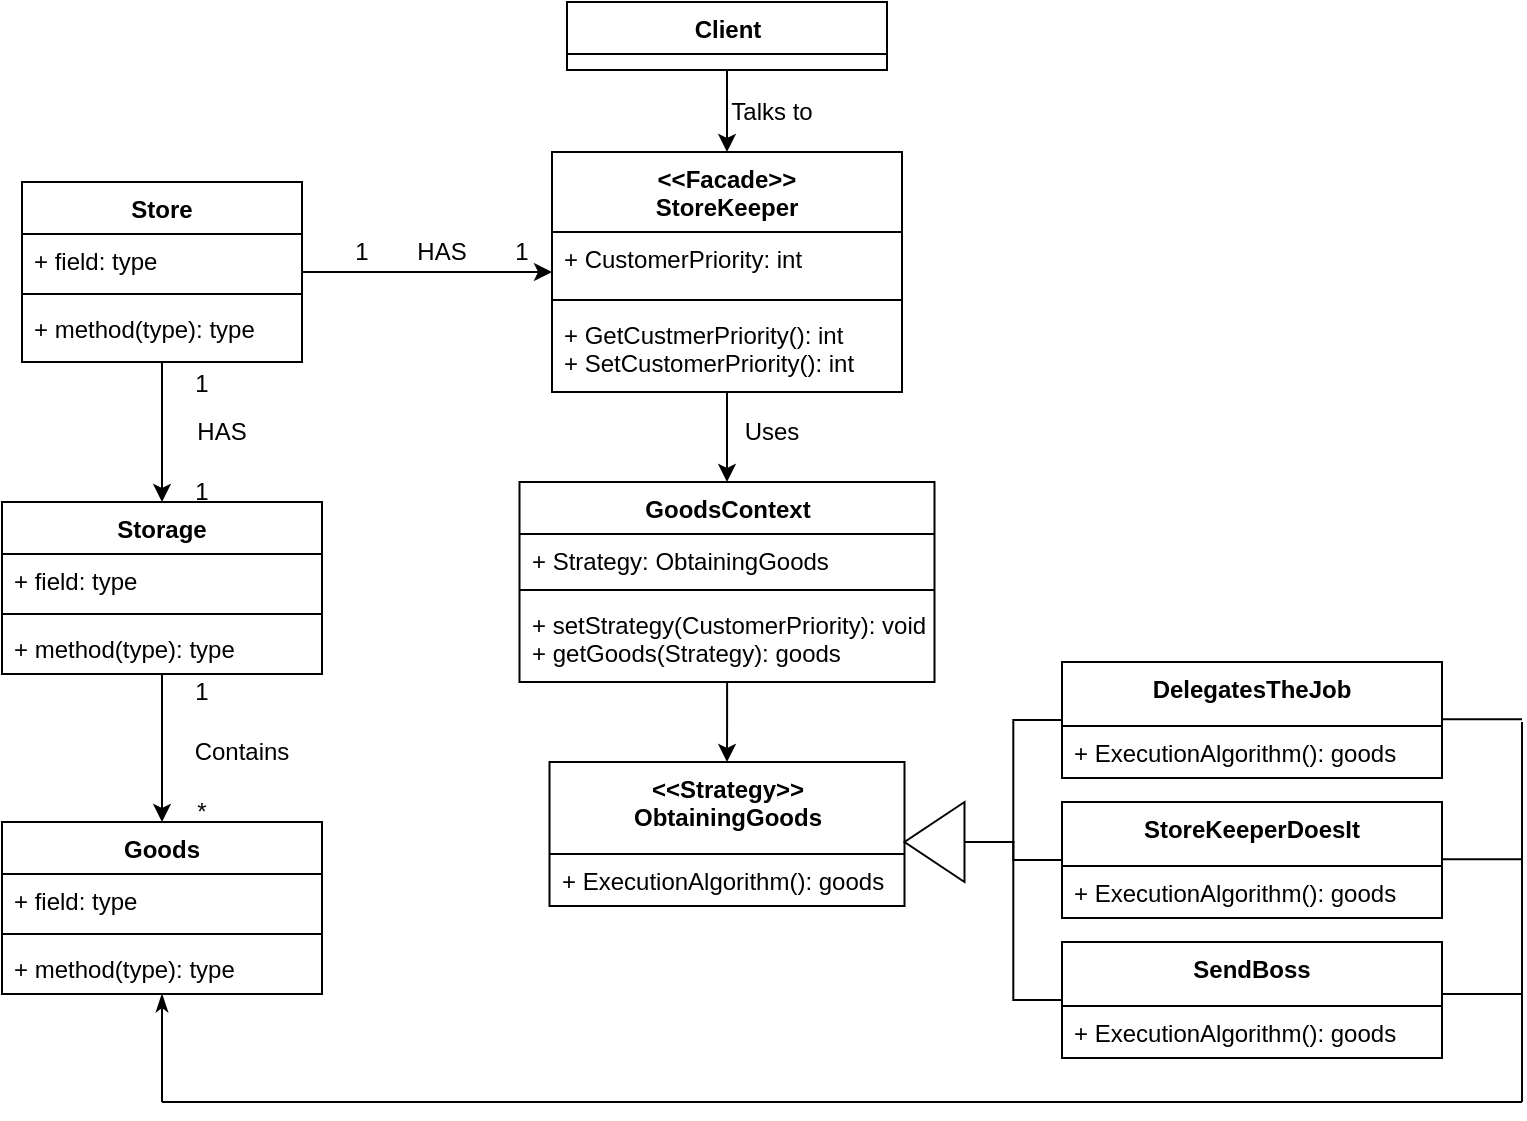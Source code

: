 <mxfile version="26.2.8">
  <diagram name="Page-1" id="lTz5nP-tUjFTOljm6sv4">
    <mxGraphModel dx="1156" dy="631" grid="1" gridSize="10" guides="1" tooltips="1" connect="1" arrows="1" fold="1" page="1" pageScale="1" pageWidth="850" pageHeight="1100" math="0" shadow="0">
      <root>
        <mxCell id="0" />
        <mxCell id="1" parent="0" />
        <mxCell id="2uCwENdU8odczXJO0P9R-1" value="&lt;div&gt;&amp;lt;&amp;lt;Facade&amp;gt;&amp;gt;&lt;/div&gt;StoreKeeper" style="swimlane;fontStyle=1;align=center;verticalAlign=top;childLayout=stackLayout;horizontal=1;startSize=40;horizontalStack=0;resizeParent=1;resizeParentMax=0;resizeLast=0;collapsible=1;marginBottom=0;whiteSpace=wrap;html=1;" vertex="1" parent="1">
          <mxGeometry x="345" y="225" width="175" height="120" as="geometry">
            <mxRectangle x="345" y="235" width="110" height="40" as="alternateBounds" />
          </mxGeometry>
        </mxCell>
        <mxCell id="2uCwENdU8odczXJO0P9R-2" value="+ CustomerPriority: int" style="text;strokeColor=none;fillColor=none;align=left;verticalAlign=top;spacingLeft=4;spacingRight=4;overflow=hidden;rotatable=0;points=[[0,0.5],[1,0.5]];portConstraint=eastwest;whiteSpace=wrap;html=1;" vertex="1" parent="2uCwENdU8odczXJO0P9R-1">
          <mxGeometry y="40" width="175" height="30" as="geometry" />
        </mxCell>
        <mxCell id="2uCwENdU8odczXJO0P9R-3" value="" style="line;strokeWidth=1;fillColor=none;align=left;verticalAlign=middle;spacingTop=-1;spacingLeft=3;spacingRight=3;rotatable=0;labelPosition=right;points=[];portConstraint=eastwest;strokeColor=inherit;" vertex="1" parent="2uCwENdU8odczXJO0P9R-1">
          <mxGeometry y="70" width="175" height="8" as="geometry" />
        </mxCell>
        <mxCell id="2uCwENdU8odczXJO0P9R-4" value="+ GetCustmerPriority(): int&lt;div&gt;+ SetCustomerPriority(): int&lt;/div&gt;" style="text;strokeColor=none;fillColor=none;align=left;verticalAlign=top;spacingLeft=4;spacingRight=4;overflow=hidden;rotatable=0;points=[[0,0.5],[1,0.5]];portConstraint=eastwest;whiteSpace=wrap;html=1;" vertex="1" parent="2uCwENdU8odczXJO0P9R-1">
          <mxGeometry y="78" width="175" height="42" as="geometry" />
        </mxCell>
        <mxCell id="2uCwENdU8odczXJO0P9R-38" style="edgeStyle=orthogonalEdgeStyle;rounded=0;orthogonalLoop=1;jettySize=auto;html=1;entryX=0.5;entryY=0;entryDx=0;entryDy=0;" edge="1" parent="1" source="2uCwENdU8odczXJO0P9R-5" target="2uCwENdU8odczXJO0P9R-1">
          <mxGeometry relative="1" as="geometry" />
        </mxCell>
        <mxCell id="2uCwENdU8odczXJO0P9R-5" value="Client" style="swimlane;fontStyle=1;align=center;verticalAlign=top;childLayout=stackLayout;horizontal=1;startSize=26;horizontalStack=0;resizeParent=1;resizeParentMax=0;resizeLast=0;collapsible=1;marginBottom=0;whiteSpace=wrap;html=1;" vertex="1" parent="1">
          <mxGeometry x="352.5" y="150" width="160" height="34" as="geometry">
            <mxRectangle x="390" y="140" width="70" height="30" as="alternateBounds" />
          </mxGeometry>
        </mxCell>
        <mxCell id="2uCwENdU8odczXJO0P9R-17" style="edgeStyle=orthogonalEdgeStyle;rounded=0;orthogonalLoop=1;jettySize=auto;html=1;" edge="1" parent="1" source="2uCwENdU8odczXJO0P9R-9" target="2uCwENdU8odczXJO0P9R-1">
          <mxGeometry relative="1" as="geometry" />
        </mxCell>
        <mxCell id="2uCwENdU8odczXJO0P9R-23" style="edgeStyle=orthogonalEdgeStyle;rounded=0;orthogonalLoop=1;jettySize=auto;html=1;entryX=0.5;entryY=0;entryDx=0;entryDy=0;" edge="1" parent="1" source="2uCwENdU8odczXJO0P9R-9" target="2uCwENdU8odczXJO0P9R-13">
          <mxGeometry relative="1" as="geometry" />
        </mxCell>
        <mxCell id="2uCwENdU8odczXJO0P9R-9" value="Store" style="swimlane;fontStyle=1;align=center;verticalAlign=top;childLayout=stackLayout;horizontal=1;startSize=26;horizontalStack=0;resizeParent=1;resizeParentMax=0;resizeLast=0;collapsible=1;marginBottom=0;whiteSpace=wrap;html=1;" vertex="1" parent="1">
          <mxGeometry x="80" y="240" width="140" height="90" as="geometry" />
        </mxCell>
        <mxCell id="2uCwENdU8odczXJO0P9R-10" value="+ field: type" style="text;strokeColor=none;fillColor=none;align=left;verticalAlign=top;spacingLeft=4;spacingRight=4;overflow=hidden;rotatable=0;points=[[0,0.5],[1,0.5]];portConstraint=eastwest;whiteSpace=wrap;html=1;" vertex="1" parent="2uCwENdU8odczXJO0P9R-9">
          <mxGeometry y="26" width="140" height="26" as="geometry" />
        </mxCell>
        <mxCell id="2uCwENdU8odczXJO0P9R-11" value="" style="line;strokeWidth=1;fillColor=none;align=left;verticalAlign=middle;spacingTop=-1;spacingLeft=3;spacingRight=3;rotatable=0;labelPosition=right;points=[];portConstraint=eastwest;strokeColor=inherit;" vertex="1" parent="2uCwENdU8odczXJO0P9R-9">
          <mxGeometry y="52" width="140" height="8" as="geometry" />
        </mxCell>
        <mxCell id="2uCwENdU8odczXJO0P9R-12" value="+ method(type): type" style="text;strokeColor=none;fillColor=none;align=left;verticalAlign=top;spacingLeft=4;spacingRight=4;overflow=hidden;rotatable=0;points=[[0,0.5],[1,0.5]];portConstraint=eastwest;whiteSpace=wrap;html=1;" vertex="1" parent="2uCwENdU8odczXJO0P9R-9">
          <mxGeometry y="60" width="140" height="30" as="geometry" />
        </mxCell>
        <mxCell id="2uCwENdU8odczXJO0P9R-36" style="edgeStyle=orthogonalEdgeStyle;rounded=0;orthogonalLoop=1;jettySize=auto;html=1;entryX=0.5;entryY=0;entryDx=0;entryDy=0;" edge="1" parent="1" source="2uCwENdU8odczXJO0P9R-13" target="2uCwENdU8odczXJO0P9R-28">
          <mxGeometry relative="1" as="geometry" />
        </mxCell>
        <mxCell id="2uCwENdU8odczXJO0P9R-13" value="Storage" style="swimlane;fontStyle=1;align=center;verticalAlign=top;childLayout=stackLayout;horizontal=1;startSize=26;horizontalStack=0;resizeParent=1;resizeParentMax=0;resizeLast=0;collapsible=1;marginBottom=0;whiteSpace=wrap;html=1;" vertex="1" parent="1">
          <mxGeometry x="70" y="400" width="160" height="86" as="geometry" />
        </mxCell>
        <mxCell id="2uCwENdU8odczXJO0P9R-14" value="+ field: type" style="text;strokeColor=none;fillColor=none;align=left;verticalAlign=top;spacingLeft=4;spacingRight=4;overflow=hidden;rotatable=0;points=[[0,0.5],[1,0.5]];portConstraint=eastwest;whiteSpace=wrap;html=1;" vertex="1" parent="2uCwENdU8odczXJO0P9R-13">
          <mxGeometry y="26" width="160" height="26" as="geometry" />
        </mxCell>
        <mxCell id="2uCwENdU8odczXJO0P9R-15" value="" style="line;strokeWidth=1;fillColor=none;align=left;verticalAlign=middle;spacingTop=-1;spacingLeft=3;spacingRight=3;rotatable=0;labelPosition=right;points=[];portConstraint=eastwest;strokeColor=inherit;" vertex="1" parent="2uCwENdU8odczXJO0P9R-13">
          <mxGeometry y="52" width="160" height="8" as="geometry" />
        </mxCell>
        <mxCell id="2uCwENdU8odczXJO0P9R-16" value="+ method(type): type" style="text;strokeColor=none;fillColor=none;align=left;verticalAlign=top;spacingLeft=4;spacingRight=4;overflow=hidden;rotatable=0;points=[[0,0.5],[1,0.5]];portConstraint=eastwest;whiteSpace=wrap;html=1;" vertex="1" parent="2uCwENdU8odczXJO0P9R-13">
          <mxGeometry y="60" width="160" height="26" as="geometry" />
        </mxCell>
        <mxCell id="2uCwENdU8odczXJO0P9R-21" value="" style="group" vertex="1" connectable="0" parent="1">
          <mxGeometry x="220" y="260" width="140" height="30" as="geometry" />
        </mxCell>
        <mxCell id="2uCwENdU8odczXJO0P9R-18" value="1" style="text;html=1;align=center;verticalAlign=middle;whiteSpace=wrap;rounded=0;" vertex="1" parent="2uCwENdU8odczXJO0P9R-21">
          <mxGeometry width="60" height="30" as="geometry" />
        </mxCell>
        <mxCell id="2uCwENdU8odczXJO0P9R-19" value="1" style="text;html=1;align=center;verticalAlign=middle;whiteSpace=wrap;rounded=0;" vertex="1" parent="2uCwENdU8odczXJO0P9R-21">
          <mxGeometry x="80" width="60" height="30" as="geometry" />
        </mxCell>
        <mxCell id="2uCwENdU8odczXJO0P9R-20" value="HAS" style="text;html=1;align=center;verticalAlign=middle;whiteSpace=wrap;rounded=0;" vertex="1" parent="2uCwENdU8odczXJO0P9R-21">
          <mxGeometry x="40" width="60" height="30" as="geometry" />
        </mxCell>
        <mxCell id="2uCwENdU8odczXJO0P9R-25" value="1" style="text;html=1;align=center;verticalAlign=middle;whiteSpace=wrap;rounded=0;" vertex="1" parent="1">
          <mxGeometry x="140" y="326" width="60" height="30" as="geometry" />
        </mxCell>
        <mxCell id="2uCwENdU8odczXJO0P9R-26" value="1" style="text;html=1;align=center;verticalAlign=middle;whiteSpace=wrap;rounded=0;" vertex="1" parent="1">
          <mxGeometry x="140" y="380" width="60" height="30" as="geometry" />
        </mxCell>
        <mxCell id="2uCwENdU8odczXJO0P9R-27" value="HAS" style="text;html=1;align=center;verticalAlign=middle;whiteSpace=wrap;rounded=0;" vertex="1" parent="1">
          <mxGeometry x="150" y="350" width="60" height="30" as="geometry" />
        </mxCell>
        <mxCell id="2uCwENdU8odczXJO0P9R-83" style="edgeStyle=orthogonalEdgeStyle;rounded=0;orthogonalLoop=1;jettySize=auto;html=1;endArrow=none;startFill=1;startArrow=classicThin;" edge="1" parent="1" source="2uCwENdU8odczXJO0P9R-28">
          <mxGeometry relative="1" as="geometry">
            <mxPoint x="150" y="700" as="targetPoint" />
          </mxGeometry>
        </mxCell>
        <mxCell id="2uCwENdU8odczXJO0P9R-28" value="Goods" style="swimlane;fontStyle=1;align=center;verticalAlign=top;childLayout=stackLayout;horizontal=1;startSize=26;horizontalStack=0;resizeParent=1;resizeParentMax=0;resizeLast=0;collapsible=1;marginBottom=0;whiteSpace=wrap;html=1;" vertex="1" parent="1">
          <mxGeometry x="70" y="560" width="160" height="86" as="geometry" />
        </mxCell>
        <mxCell id="2uCwENdU8odczXJO0P9R-29" value="+ field: type" style="text;strokeColor=none;fillColor=none;align=left;verticalAlign=top;spacingLeft=4;spacingRight=4;overflow=hidden;rotatable=0;points=[[0,0.5],[1,0.5]];portConstraint=eastwest;whiteSpace=wrap;html=1;" vertex="1" parent="2uCwENdU8odczXJO0P9R-28">
          <mxGeometry y="26" width="160" height="26" as="geometry" />
        </mxCell>
        <mxCell id="2uCwENdU8odczXJO0P9R-30" value="" style="line;strokeWidth=1;fillColor=none;align=left;verticalAlign=middle;spacingTop=-1;spacingLeft=3;spacingRight=3;rotatable=0;labelPosition=right;points=[];portConstraint=eastwest;strokeColor=inherit;" vertex="1" parent="2uCwENdU8odczXJO0P9R-28">
          <mxGeometry y="52" width="160" height="8" as="geometry" />
        </mxCell>
        <mxCell id="2uCwENdU8odczXJO0P9R-31" value="+ method(type): type" style="text;strokeColor=none;fillColor=none;align=left;verticalAlign=top;spacingLeft=4;spacingRight=4;overflow=hidden;rotatable=0;points=[[0,0.5],[1,0.5]];portConstraint=eastwest;whiteSpace=wrap;html=1;" vertex="1" parent="2uCwENdU8odczXJO0P9R-28">
          <mxGeometry y="60" width="160" height="26" as="geometry" />
        </mxCell>
        <mxCell id="2uCwENdU8odczXJO0P9R-34" value="1" style="text;html=1;align=center;verticalAlign=middle;whiteSpace=wrap;rounded=0;" vertex="1" parent="1">
          <mxGeometry x="140" y="480" width="60" height="30" as="geometry" />
        </mxCell>
        <mxCell id="2uCwENdU8odczXJO0P9R-35" value="Contains" style="text;html=1;align=center;verticalAlign=middle;whiteSpace=wrap;rounded=0;" vertex="1" parent="1">
          <mxGeometry x="160" y="510" width="60" height="30" as="geometry" />
        </mxCell>
        <mxCell id="2uCwENdU8odczXJO0P9R-37" value="*" style="text;html=1;align=center;verticalAlign=middle;whiteSpace=wrap;rounded=0;" vertex="1" parent="1">
          <mxGeometry x="140" y="540" width="60" height="30" as="geometry" />
        </mxCell>
        <mxCell id="2uCwENdU8odczXJO0P9R-39" value="Talks to" style="text;html=1;align=center;verticalAlign=middle;whiteSpace=wrap;rounded=0;" vertex="1" parent="1">
          <mxGeometry x="425" y="190" width="60" height="30" as="geometry" />
        </mxCell>
        <mxCell id="2uCwENdU8odczXJO0P9R-41" value="&lt;div&gt;&amp;lt;&amp;lt;Strategy&amp;gt;&amp;gt;&lt;/div&gt;ObtainingGoods" style="swimlane;fontStyle=1;align=center;verticalAlign=top;childLayout=stackLayout;horizontal=1;startSize=46;horizontalStack=0;resizeParent=1;resizeParentMax=0;resizeLast=0;collapsible=1;marginBottom=0;whiteSpace=wrap;html=1;" vertex="1" parent="1">
          <mxGeometry x="343.75" y="530" width="177.5" height="72" as="geometry" />
        </mxCell>
        <mxCell id="2uCwENdU8odczXJO0P9R-44" value="+ ExecutionAlgorithm(): goods" style="text;strokeColor=none;fillColor=none;align=left;verticalAlign=top;spacingLeft=4;spacingRight=4;overflow=hidden;rotatable=0;points=[[0,0.5],[1,0.5]];portConstraint=eastwest;whiteSpace=wrap;html=1;" vertex="1" parent="2uCwENdU8odczXJO0P9R-41">
          <mxGeometry y="46" width="177.5" height="26" as="geometry" />
        </mxCell>
        <mxCell id="2uCwENdU8odczXJO0P9R-54" style="edgeStyle=orthogonalEdgeStyle;rounded=0;orthogonalLoop=1;jettySize=auto;html=1;endArrow=none;startFill=1;startArrow=classic;entryX=0.5;entryY=1;entryDx=0;entryDy=0;exitX=0.5;exitY=0;exitDx=0;exitDy=0;" edge="1" parent="1" source="2uCwENdU8odczXJO0P9R-56" target="2uCwENdU8odczXJO0P9R-1">
          <mxGeometry relative="1" as="geometry">
            <mxPoint x="432.5" y="400" as="sourcePoint" />
            <mxPoint x="610" y="230" as="targetPoint" />
          </mxGeometry>
        </mxCell>
        <mxCell id="2uCwENdU8odczXJO0P9R-60" style="edgeStyle=orthogonalEdgeStyle;rounded=0;orthogonalLoop=1;jettySize=auto;html=1;entryX=0.5;entryY=0;entryDx=0;entryDy=0;" edge="1" parent="1" source="2uCwENdU8odczXJO0P9R-56" target="2uCwENdU8odczXJO0P9R-41">
          <mxGeometry relative="1" as="geometry" />
        </mxCell>
        <mxCell id="2uCwENdU8odczXJO0P9R-56" value="GoodsContext" style="swimlane;fontStyle=1;align=center;verticalAlign=top;childLayout=stackLayout;horizontal=1;startSize=26;horizontalStack=0;resizeParent=1;resizeParentMax=0;resizeLast=0;collapsible=1;marginBottom=0;whiteSpace=wrap;html=1;" vertex="1" parent="1">
          <mxGeometry x="328.75" y="390" width="207.5" height="100" as="geometry" />
        </mxCell>
        <mxCell id="2uCwENdU8odczXJO0P9R-57" value="&lt;div&gt;+ Strategy: ObtainingGoods&lt;/div&gt;" style="text;strokeColor=none;fillColor=none;align=left;verticalAlign=top;spacingLeft=4;spacingRight=4;overflow=hidden;rotatable=0;points=[[0,0.5],[1,0.5]];portConstraint=eastwest;whiteSpace=wrap;html=1;" vertex="1" parent="2uCwENdU8odczXJO0P9R-56">
          <mxGeometry y="26" width="207.5" height="24" as="geometry" />
        </mxCell>
        <mxCell id="2uCwENdU8odczXJO0P9R-58" value="" style="line;strokeWidth=1;fillColor=none;align=left;verticalAlign=middle;spacingTop=-1;spacingLeft=3;spacingRight=3;rotatable=0;labelPosition=right;points=[];portConstraint=eastwest;strokeColor=inherit;" vertex="1" parent="2uCwENdU8odczXJO0P9R-56">
          <mxGeometry y="50" width="207.5" height="8" as="geometry" />
        </mxCell>
        <mxCell id="2uCwENdU8odczXJO0P9R-59" value="+ setStrategy(CustomerPriority): void&lt;div&gt;+ getGoods(Strategy): goods&lt;/div&gt;" style="text;strokeColor=none;fillColor=none;align=left;verticalAlign=top;spacingLeft=4;spacingRight=4;overflow=hidden;rotatable=0;points=[[0,0.5],[1,0.5]];portConstraint=eastwest;whiteSpace=wrap;html=1;" vertex="1" parent="2uCwENdU8odczXJO0P9R-56">
          <mxGeometry y="58" width="207.5" height="42" as="geometry" />
        </mxCell>
        <mxCell id="2uCwENdU8odczXJO0P9R-65" value="Uses" style="text;html=1;align=center;verticalAlign=middle;whiteSpace=wrap;rounded=0;" vertex="1" parent="1">
          <mxGeometry x="425" y="350" width="60" height="30" as="geometry" />
        </mxCell>
        <mxCell id="2uCwENdU8odczXJO0P9R-73" style="edgeStyle=orthogonalEdgeStyle;rounded=0;orthogonalLoop=1;jettySize=auto;html=1;entryX=0;entryY=0.5;entryDx=0;entryDy=0;endArrow=none;startFill=0;" edge="1" parent="1" source="2uCwENdU8odczXJO0P9R-66" target="2uCwENdU8odczXJO0P9R-72">
          <mxGeometry relative="1" as="geometry" />
        </mxCell>
        <mxCell id="2uCwENdU8odczXJO0P9R-66" value="DelegatesTheJob" style="swimlane;fontStyle=1;align=center;verticalAlign=top;childLayout=stackLayout;horizontal=1;startSize=32;horizontalStack=0;resizeParent=1;resizeParentMax=0;resizeLast=0;collapsible=1;marginBottom=0;whiteSpace=wrap;html=1;" vertex="1" parent="1">
          <mxGeometry x="600" y="480" width="190" height="58" as="geometry" />
        </mxCell>
        <mxCell id="2uCwENdU8odczXJO0P9R-67" value="+ ExecutionAlgorithm(): goods" style="text;strokeColor=none;fillColor=none;align=left;verticalAlign=top;spacingLeft=4;spacingRight=4;overflow=hidden;rotatable=0;points=[[0,0.5],[1,0.5]];portConstraint=eastwest;whiteSpace=wrap;html=1;" vertex="1" parent="2uCwENdU8odczXJO0P9R-66">
          <mxGeometry y="32" width="190" height="26" as="geometry" />
        </mxCell>
        <mxCell id="2uCwENdU8odczXJO0P9R-74" style="edgeStyle=orthogonalEdgeStyle;rounded=0;orthogonalLoop=1;jettySize=auto;html=1;entryX=0;entryY=0.5;entryDx=0;entryDy=0;endArrow=none;startFill=0;" edge="1" parent="1" source="2uCwENdU8odczXJO0P9R-68" target="2uCwENdU8odczXJO0P9R-72">
          <mxGeometry relative="1" as="geometry" />
        </mxCell>
        <mxCell id="2uCwENdU8odczXJO0P9R-68" value="StoreKeeperDoesIt" style="swimlane;fontStyle=1;align=center;verticalAlign=top;childLayout=stackLayout;horizontal=1;startSize=32;horizontalStack=0;resizeParent=1;resizeParentMax=0;resizeLast=0;collapsible=1;marginBottom=0;whiteSpace=wrap;html=1;" vertex="1" parent="1">
          <mxGeometry x="600" y="550" width="190" height="58" as="geometry" />
        </mxCell>
        <mxCell id="2uCwENdU8odczXJO0P9R-69" value="+ ExecutionAlgorithm(): goods" style="text;strokeColor=none;fillColor=none;align=left;verticalAlign=top;spacingLeft=4;spacingRight=4;overflow=hidden;rotatable=0;points=[[0,0.5],[1,0.5]];portConstraint=eastwest;whiteSpace=wrap;html=1;" vertex="1" parent="2uCwENdU8odczXJO0P9R-68">
          <mxGeometry y="32" width="190" height="26" as="geometry" />
        </mxCell>
        <mxCell id="2uCwENdU8odczXJO0P9R-75" style="edgeStyle=orthogonalEdgeStyle;rounded=0;orthogonalLoop=1;jettySize=auto;html=1;entryX=0;entryY=0.5;entryDx=0;entryDy=0;endArrow=none;startFill=0;" edge="1" parent="1" source="2uCwENdU8odczXJO0P9R-70" target="2uCwENdU8odczXJO0P9R-72">
          <mxGeometry relative="1" as="geometry" />
        </mxCell>
        <mxCell id="2uCwENdU8odczXJO0P9R-70" value="SendBoss" style="swimlane;fontStyle=1;align=center;verticalAlign=top;childLayout=stackLayout;horizontal=1;startSize=32;horizontalStack=0;resizeParent=1;resizeParentMax=0;resizeLast=0;collapsible=1;marginBottom=0;whiteSpace=wrap;html=1;" vertex="1" parent="1">
          <mxGeometry x="600" y="620" width="190" height="58" as="geometry" />
        </mxCell>
        <mxCell id="2uCwENdU8odczXJO0P9R-71" value="+ ExecutionAlgorithm(): goods" style="text;strokeColor=none;fillColor=none;align=left;verticalAlign=top;spacingLeft=4;spacingRight=4;overflow=hidden;rotatable=0;points=[[0,0.5],[1,0.5]];portConstraint=eastwest;whiteSpace=wrap;html=1;" vertex="1" parent="2uCwENdU8odczXJO0P9R-70">
          <mxGeometry y="32" width="190" height="26" as="geometry" />
        </mxCell>
        <mxCell id="2uCwENdU8odczXJO0P9R-72" value="" style="triangle;whiteSpace=wrap;html=1;rotation=-180;" vertex="1" parent="1">
          <mxGeometry x="521.25" y="550" width="30" height="40" as="geometry" />
        </mxCell>
        <mxCell id="2uCwENdU8odczXJO0P9R-77" value="" style="endArrow=none;html=1;rounded=0;" edge="1" parent="1">
          <mxGeometry width="50" height="50" relative="1" as="geometry">
            <mxPoint x="790" y="508.58" as="sourcePoint" />
            <mxPoint x="830" y="508.58" as="targetPoint" />
          </mxGeometry>
        </mxCell>
        <mxCell id="2uCwENdU8odczXJO0P9R-78" value="" style="endArrow=none;html=1;rounded=0;" edge="1" parent="1">
          <mxGeometry width="50" height="50" relative="1" as="geometry">
            <mxPoint x="790" y="578.58" as="sourcePoint" />
            <mxPoint x="830" y="578.58" as="targetPoint" />
          </mxGeometry>
        </mxCell>
        <mxCell id="2uCwENdU8odczXJO0P9R-79" value="" style="endArrow=none;html=1;rounded=0;" edge="1" parent="1">
          <mxGeometry width="50" height="50" relative="1" as="geometry">
            <mxPoint x="790" y="646.0" as="sourcePoint" />
            <mxPoint x="830" y="646.0" as="targetPoint" />
          </mxGeometry>
        </mxCell>
        <mxCell id="2uCwENdU8odczXJO0P9R-80" value="" style="endArrow=none;html=1;rounded=0;" edge="1" parent="1">
          <mxGeometry width="50" height="50" relative="1" as="geometry">
            <mxPoint x="830" y="700" as="sourcePoint" />
            <mxPoint x="830" y="510" as="targetPoint" />
          </mxGeometry>
        </mxCell>
        <mxCell id="2uCwENdU8odczXJO0P9R-81" value="" style="endArrow=none;html=1;rounded=0;" edge="1" parent="1">
          <mxGeometry width="50" height="50" relative="1" as="geometry">
            <mxPoint x="150" y="700" as="sourcePoint" />
            <mxPoint x="830" y="700" as="targetPoint" />
          </mxGeometry>
        </mxCell>
      </root>
    </mxGraphModel>
  </diagram>
</mxfile>
